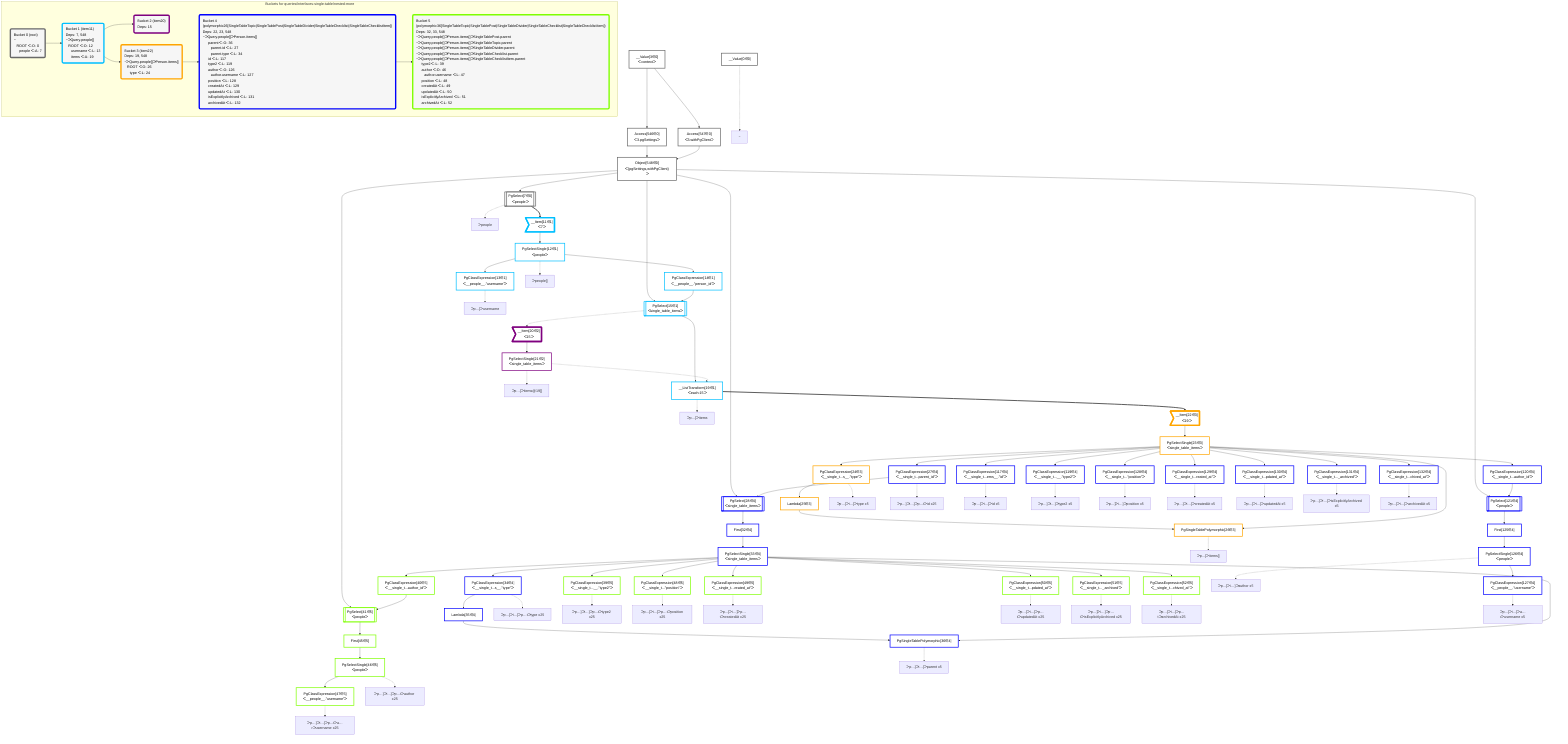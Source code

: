 graph TD
    classDef path fill:#eee,stroke:#000,color:#000
    classDef plan fill:#fff,stroke-width:3px,color:#000
    classDef itemplan fill:#fff,stroke-width:6px,color:#000
    classDef sideeffectplan fill:#f00,stroke-width:6px,color:#000
    classDef bucket fill:#f6f6f6,color:#000,stroke-width:6px,text-align:left


    %% define plans
    __Value0["__Value[0∈0]"]:::plan
    __Value3["__Value[3∈0]<br />ᐸcontextᐳ"]:::plan
    Access546["Access[546∈0]<br />ᐸ3.pgSettingsᐳ"]:::plan
    Access547["Access[547∈0]<br />ᐸ3.withPgClientᐳ"]:::plan
    Object548["Object[548∈0]<br />ᐸ{pgSettings,withPgClient}ᐳ"]:::plan
    PgSelect7[["PgSelect[7∈0]<br />ᐸpeopleᐳ"]]:::plan
    __Item11>"__Item[11∈1]<br />ᐸ7ᐳ"]:::itemplan
    PgSelectSingle12["PgSelectSingle[12∈1]<br />ᐸpeopleᐳ"]:::plan
    PgClassExpression13["PgClassExpression[13∈1]<br />ᐸ__people__.”username”ᐳ"]:::plan
    PgClassExpression14["PgClassExpression[14∈1]<br />ᐸ__people__.”person_id”ᐳ"]:::plan
    PgSelect15[["PgSelect[15∈1]<br />ᐸsingle_table_itemsᐳ"]]:::plan
    __ListTransform19["__ListTransform[19∈1]<br />ᐸeach:15ᐳ"]:::plan
    __Item20>"__Item[20∈2]<br />ᐸ15ᐳ"]:::itemplan
    PgSelectSingle21["PgSelectSingle[21∈2]<br />ᐸsingle_table_itemsᐳ"]:::plan
    __Item22>"__Item[22∈3]<br />ᐸ19ᐳ"]:::itemplan
    PgSelectSingle23["PgSelectSingle[23∈3]<br />ᐸsingle_table_itemsᐳ"]:::plan
    PgClassExpression24["PgClassExpression[24∈3]<br />ᐸ__single_t...s__.”type”ᐳ"]:::plan
    Lambda25["Lambda[25∈3]"]:::plan
    PgSingleTablePolymorphic26["PgSingleTablePolymorphic[26∈3]"]:::plan
    PgClassExpression27["PgClassExpression[27∈4]<br />ᐸ__single_t...parent_id”ᐳ"]:::plan
    PgSelect28[["PgSelect[28∈4]<br />ᐸsingle_table_itemsᐳ"]]:::plan
    First32["First[32∈4]"]:::plan
    PgSelectSingle33["PgSelectSingle[33∈4]<br />ᐸsingle_table_itemsᐳ"]:::plan
    PgClassExpression34["PgClassExpression[34∈4]<br />ᐸ__single_t...s__.”type”ᐳ"]:::plan
    Lambda35["Lambda[35∈4]"]:::plan
    PgSingleTablePolymorphic36["PgSingleTablePolymorphic[36∈4]"]:::plan
    PgClassExpression39["PgClassExpression[39∈5]<br />ᐸ__single_t...__.”type2”ᐳ"]:::plan
    PgClassExpression40["PgClassExpression[40∈5]<br />ᐸ__single_t...author_id”ᐳ"]:::plan
    PgSelect41[["PgSelect[41∈5]<br />ᐸpeopleᐳ"]]:::plan
    First45["First[45∈5]"]:::plan
    PgSelectSingle46["PgSelectSingle[46∈5]<br />ᐸpeopleᐳ"]:::plan
    PgClassExpression47["PgClassExpression[47∈5]<br />ᐸ__people__.”username”ᐳ"]:::plan
    PgClassExpression48["PgClassExpression[48∈5]<br />ᐸ__single_t...”position”ᐳ"]:::plan
    PgClassExpression49["PgClassExpression[49∈5]<br />ᐸ__single_t...reated_at”ᐳ"]:::plan
    PgClassExpression50["PgClassExpression[50∈5]<br />ᐸ__single_t...pdated_at”ᐳ"]:::plan
    PgClassExpression51["PgClassExpression[51∈5]<br />ᐸ__single_t..._archived”ᐳ"]:::plan
    PgClassExpression52["PgClassExpression[52∈5]<br />ᐸ__single_t...chived_at”ᐳ"]:::plan
    PgClassExpression117["PgClassExpression[117∈4]<br />ᐸ__single_t...ems__.”id”ᐳ"]:::plan
    PgClassExpression119["PgClassExpression[119∈4]<br />ᐸ__single_t...__.”type2”ᐳ"]:::plan
    PgClassExpression120["PgClassExpression[120∈4]<br />ᐸ__single_t...author_id”ᐳ"]:::plan
    PgSelect121[["PgSelect[121∈4]<br />ᐸpeopleᐳ"]]:::plan
    First125["First[125∈4]"]:::plan
    PgSelectSingle126["PgSelectSingle[126∈4]<br />ᐸpeopleᐳ"]:::plan
    PgClassExpression127["PgClassExpression[127∈4]<br />ᐸ__people__.”username”ᐳ"]:::plan
    PgClassExpression128["PgClassExpression[128∈4]<br />ᐸ__single_t...”position”ᐳ"]:::plan
    PgClassExpression129["PgClassExpression[129∈4]<br />ᐸ__single_t...reated_at”ᐳ"]:::plan
    PgClassExpression130["PgClassExpression[130∈4]<br />ᐸ__single_t...pdated_at”ᐳ"]:::plan
    PgClassExpression131["PgClassExpression[131∈4]<br />ᐸ__single_t..._archived”ᐳ"]:::plan
    PgClassExpression132["PgClassExpression[132∈4]<br />ᐸ__single_t...chived_at”ᐳ"]:::plan

    %% plan dependencies
    __Value3 --> Access546
    __Value3 --> Access547
    Access546 & Access547 --> Object548
    Object548 --> PgSelect7
    PgSelect7 ==> __Item11
    __Item11 --> PgSelectSingle12
    PgSelectSingle12 --> PgClassExpression13
    PgSelectSingle12 --> PgClassExpression14
    Object548 & PgClassExpression14 --> PgSelect15
    PgSelect15 --> __ListTransform19
    PgSelectSingle21 -.-> __ListTransform19
    PgSelect15 -.-> __Item20
    __Item20 --> PgSelectSingle21
    __ListTransform19 ==> __Item22
    __Item22 --> PgSelectSingle23
    PgSelectSingle23 --> PgClassExpression24
    PgClassExpression24 --> Lambda25
    Lambda25 & PgSelectSingle23 --> PgSingleTablePolymorphic26
    PgSelectSingle23 --> PgClassExpression27
    Object548 & PgClassExpression27 --> PgSelect28
    PgSelect28 --> First32
    First32 --> PgSelectSingle33
    PgSelectSingle33 --> PgClassExpression34
    PgClassExpression34 --> Lambda35
    Lambda35 & PgSelectSingle33 --> PgSingleTablePolymorphic36
    PgSelectSingle33 --> PgClassExpression39
    PgSelectSingle33 --> PgClassExpression40
    Object548 & PgClassExpression40 --> PgSelect41
    PgSelect41 --> First45
    First45 --> PgSelectSingle46
    PgSelectSingle46 --> PgClassExpression47
    PgSelectSingle33 --> PgClassExpression48
    PgSelectSingle33 --> PgClassExpression49
    PgSelectSingle33 --> PgClassExpression50
    PgSelectSingle33 --> PgClassExpression51
    PgSelectSingle33 --> PgClassExpression52
    PgSelectSingle23 --> PgClassExpression117
    PgSelectSingle23 --> PgClassExpression119
    PgSelectSingle23 --> PgClassExpression120
    Object548 & PgClassExpression120 --> PgSelect121
    PgSelect121 --> First125
    First125 --> PgSelectSingle126
    PgSelectSingle126 --> PgClassExpression127
    PgSelectSingle23 --> PgClassExpression128
    PgSelectSingle23 --> PgClassExpression129
    PgSelectSingle23 --> PgClassExpression130
    PgSelectSingle23 --> PgClassExpression131
    PgSelectSingle23 --> PgClassExpression132

    %% plan-to-path relationships
    P0["~"]
    __Value0 -.-> P0
    P7["ᐳpeople"]
    PgSelect7 -.-> P7
    P12["ᐳpeople[]"]
    PgSelectSingle12 -.-> P12
    P13["ᐳp…]ᐳusername"]
    PgClassExpression13 -.-> P13
    P19["ᐳp…]ᐳitems"]
    __ListTransform19 -.-> P19
    P21["ᐳp…]ᐳitems@19[]"]
    PgSelectSingle21 -.-> P21
    P24["ᐳp…]ᐳi…]ᐳtype x5"]
    PgClassExpression24 -.-> P24
    P26["ᐳp…]ᐳitems[]"]
    PgSingleTablePolymorphic26 -.-> P26
    P27["ᐳp…]ᐳi…]ᐳp…tᐳid x25"]
    PgClassExpression27 -.-> P27
    P34["ᐳp…]ᐳi…]ᐳp…tᐳtype x25"]
    PgClassExpression34 -.-> P34
    P36["ᐳp…]ᐳi…]ᐳparent x5"]
    PgSingleTablePolymorphic36 -.-> P36
    P39["ᐳp…]ᐳi…]ᐳp…tᐳtype2 x25"]
    PgClassExpression39 -.-> P39
    P46["ᐳp…]ᐳi…]ᐳp…tᐳauthor x25"]
    PgSelectSingle46 -.-> P46
    P47["ᐳp…]ᐳi…]ᐳp…tᐳa…rᐳusername x25"]
    PgClassExpression47 -.-> P47
    P48["ᐳp…]ᐳi…]ᐳp…tᐳposition x25"]
    PgClassExpression48 -.-> P48
    P49["ᐳp…]ᐳi…]ᐳp…tᐳcreatedAt x25"]
    PgClassExpression49 -.-> P49
    P50["ᐳp…]ᐳi…]ᐳp…tᐳupdatedAt x25"]
    PgClassExpression50 -.-> P50
    P51["ᐳp…]ᐳi…]ᐳp…tᐳisExplicitlyArchived x25"]
    PgClassExpression51 -.-> P51
    P52["ᐳp…]ᐳi…]ᐳp…tᐳarchivedAt x25"]
    PgClassExpression52 -.-> P52
    P117["ᐳp…]ᐳi…]ᐳid x5"]
    PgClassExpression117 -.-> P117
    P119["ᐳp…]ᐳi…]ᐳtype2 x5"]
    PgClassExpression119 -.-> P119
    P126["ᐳp…]ᐳi…]ᐳauthor x5"]
    PgSelectSingle126 -.-> P126
    P127["ᐳp…]ᐳi…]ᐳa…rᐳusername x5"]
    PgClassExpression127 -.-> P127
    P128["ᐳp…]ᐳi…]ᐳposition x5"]
    PgClassExpression128 -.-> P128
    P129["ᐳp…]ᐳi…]ᐳcreatedAt x5"]
    PgClassExpression129 -.-> P129
    P130["ᐳp…]ᐳi…]ᐳupdatedAt x5"]
    PgClassExpression130 -.-> P130
    P131["ᐳp…]ᐳi…]ᐳisExplicitlyArchived x5"]
    PgClassExpression131 -.-> P131
    P132["ᐳp…]ᐳi…]ᐳarchivedAt x5"]
    PgClassExpression132 -.-> P132

    subgraph "Buckets for queries/interfaces-single-table/nested-more"
    Bucket0("Bucket 0 (root)<br />~<br />⠀ROOT ᐸ-O- 0<br />⠀⠀people ᐸ-A- 7"):::bucket
    classDef bucket0 stroke:#696969
    class Bucket0,__Value0,__Value3,PgSelect7,Access546,Access547,Object548 bucket0
    Bucket1("Bucket 1 (item11)<br />Deps: 7, 548<br />~ᐳQuery.people[]<br />⠀ROOT ᐸ-O- 12<br />⠀⠀username ᐸ-L- 13<br />⠀⠀items ᐸ-A- 19"):::bucket
    classDef bucket1 stroke:#00bfff
    class Bucket1,__Item11,PgSelectSingle12,PgClassExpression13,PgClassExpression14,PgSelect15,__ListTransform19 bucket1
    Bucket2("Bucket 2 (item20)<br />Deps: 15"):::bucket
    classDef bucket2 stroke:#7f007f
    class Bucket2,__Item20,PgSelectSingle21 bucket2
    Bucket3("Bucket 3 (item22)<br />Deps: 19, 548<br />~ᐳQuery.people[]ᐳPerson.items[]<br />⠀ROOT ᐸ-O- 26<br />⠀⠀type ᐸ-L- 24"):::bucket
    classDef bucket3 stroke:#ffa500
    class Bucket3,__Item22,PgSelectSingle23,PgClassExpression24,Lambda25,PgSingleTablePolymorphic26 bucket3
    Bucket4("Bucket 4 (polymorphic26[SingleTableTopic|SingleTablePost|SingleTableDivider|SingleTableChecklist|SingleTableChecklistItem])<br />Deps: 22, 23, 548<br />~ᐳQuery.people[]ᐳPerson.items[]<br />⠀⠀parent ᐸ-O- 36<br />⠀⠀⠀parent.id ᐸ-L- 27<br />⠀⠀⠀parent.type ᐸ-L- 34<br />⠀⠀id ᐸ-L- 117<br />⠀⠀type2 ᐸ-L- 119<br />⠀⠀author ᐸ-O- 126<br />⠀⠀⠀author.username ᐸ-L- 127<br />⠀⠀position ᐸ-L- 128<br />⠀⠀createdAt ᐸ-L- 129<br />⠀⠀updatedAt ᐸ-L- 130<br />⠀⠀isExplicitlyArchived ᐸ-L- 131<br />⠀⠀archivedAt ᐸ-L- 132"):::bucket
    classDef bucket4 stroke:#0000ff
    class Bucket4,PgClassExpression27,PgSelect28,First32,PgSelectSingle33,PgClassExpression34,Lambda35,PgSingleTablePolymorphic36,PgClassExpression117,PgClassExpression119,PgClassExpression120,PgSelect121,First125,PgSelectSingle126,PgClassExpression127,PgClassExpression128,PgClassExpression129,PgClassExpression130,PgClassExpression131,PgClassExpression132 bucket4
    Bucket5("Bucket 5 (polymorphic36[SingleTableTopic|SingleTablePost|SingleTableDivider|SingleTableChecklist|SingleTableChecklistItem])<br />Deps: 32, 33, 548<br />~ᐳQuery.people[]ᐳPerson.items[]ᐳSingleTablePost.parent<br />~ᐳQuery.people[]ᐳPerson.items[]ᐳSingleTableTopic.parent<br />~ᐳQuery.people[]ᐳPerson.items[]ᐳSingleTableDivider.parent<br />~ᐳQuery.people[]ᐳPerson.items[]ᐳSingleTableChecklist.parent<br />~ᐳQuery.people[]ᐳPerson.items[]ᐳSingleTableChecklistItem.parent<br />⠀⠀type2 ᐸ-L- 39<br />⠀⠀author ᐸ-O- 46<br />⠀⠀⠀author.username ᐸ-L- 47<br />⠀⠀position ᐸ-L- 48<br />⠀⠀createdAt ᐸ-L- 49<br />⠀⠀updatedAt ᐸ-L- 50<br />⠀⠀isExplicitlyArchived ᐸ-L- 51<br />⠀⠀archivedAt ᐸ-L- 52"):::bucket
    classDef bucket5 stroke:#7fff00
    class Bucket5,PgClassExpression39,PgClassExpression40,PgSelect41,First45,PgSelectSingle46,PgClassExpression47,PgClassExpression48,PgClassExpression49,PgClassExpression50,PgClassExpression51,PgClassExpression52 bucket5
    Bucket0 --> Bucket1
    Bucket1 --> Bucket2 & Bucket3
    Bucket3 --> Bucket4
    Bucket4 --> Bucket5
    end